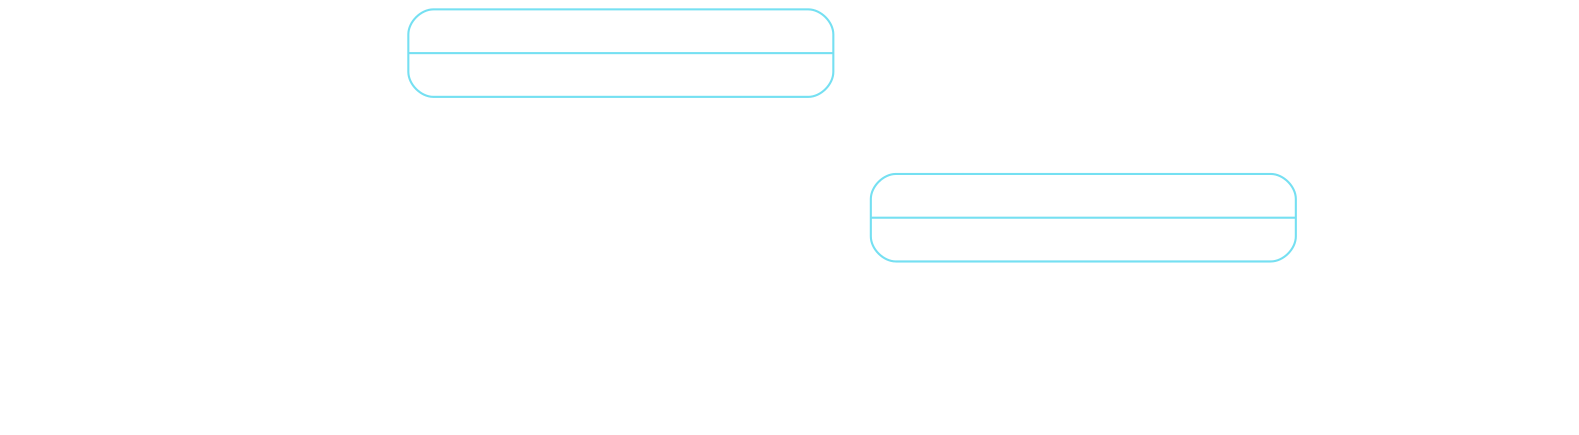 digraph {
  label=""
	compound=true
	outputorder=edgesfirst

  graph [fontsize=10 fontname="Helvetica-Bold" bgcolor=transparent color=white border=none]
  edge [fontsize=10 fontname="Helvetica" color=white]
  node [shape=record style="rounded" fontsize=12 fontname="Courier" color=white fontcolor=white]

  app_coordinator [label="{AppCoordinator|let scenes: [Coordinator]\l}" color="#75e0f2"]
  on_boarding_coordinator [label="{OnBoardingCoordinator|}"]
  authentication_coordinator [label="{AuthenticationCoordinator|}"]
  catalog_menu_coordinator [label="{CatalogCoordinator|let scenes: [Coordinator]\l}" color="#75e0f2"]
  home_coordinator [label="{HomeCoordinator|}"]
  series_coordinator [label="{SeriesCoordinator|}"]
  movies_coordinator [label="{MoviesCoordinator|}"]

  app_coordinator -> on_boarding_coordinator
  app_coordinator -> authentication_coordinator
  app_coordinator -> catalog_menu_coordinator

  catalog_menu_coordinator -> home_coordinator
  catalog_menu_coordinator -> series_coordinator
  catalog_menu_coordinator -> movies_coordinator
}
